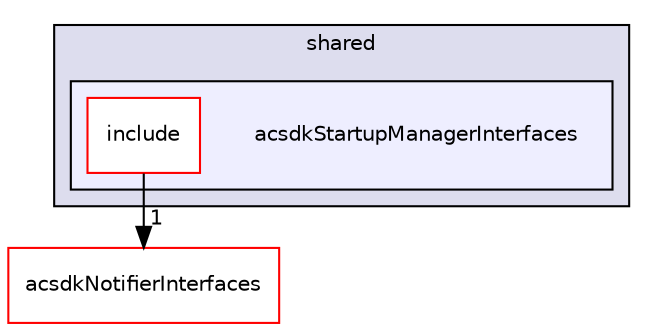 digraph "/workplace/avs-device-sdk/shared/acsdkStartupManagerInterfaces" {
  compound=true
  node [ fontsize="10", fontname="Helvetica"];
  edge [ labelfontsize="10", labelfontname="Helvetica"];
  subgraph clusterdir_9982052f7ce695d12571567315b2fafa {
    graph [ bgcolor="#ddddee", pencolor="black", label="shared" fontname="Helvetica", fontsize="10", URL="dir_9982052f7ce695d12571567315b2fafa.html"]
  subgraph clusterdir_db7c1f4866d3e190a24d7d9d9eb0fe40 {
    graph [ bgcolor="#eeeeff", pencolor="black", label="" URL="dir_db7c1f4866d3e190a24d7d9d9eb0fe40.html"];
    dir_db7c1f4866d3e190a24d7d9d9eb0fe40 [shape=plaintext label="acsdkStartupManagerInterfaces"];
    dir_5ebe73012e0b50c4004a537d2162c809 [shape=box label="include" color="red" fillcolor="white" style="filled" URL="dir_5ebe73012e0b50c4004a537d2162c809.html"];
  }
  }
  dir_d3cfb0f75dbe2fd43efeb9e5a78af15e [shape=box label="acsdkNotifierInterfaces" fillcolor="white" style="filled" color="red" URL="dir_d3cfb0f75dbe2fd43efeb9e5a78af15e.html"];
  dir_5ebe73012e0b50c4004a537d2162c809->dir_d3cfb0f75dbe2fd43efeb9e5a78af15e [headlabel="1", labeldistance=1.5 headhref="dir_000632_000609.html"];
}
